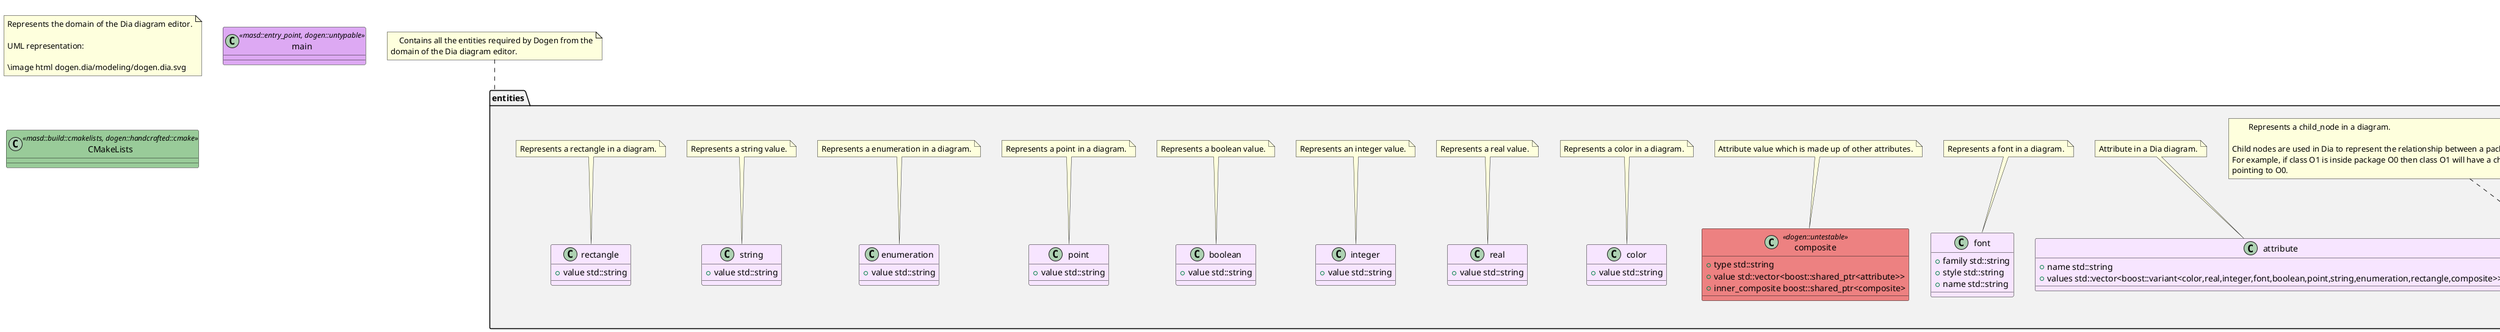 @startuml
set namespaceSeparator ::
note as N1
Represents the domain of the Dia diagram editor.

UML representation:

\image html dogen.dia/modeling/dogen.dia.svg
end note

class main <<masd::entry_point, dogen::untypable>> #DDA9F3 {
}

class CMakeLists <<masd::build::cmakelists, dogen::handcrafted::cmake>> #99CB99 {
}

namespace entities #F2F2F2 {
    class diagram #F7E5FF {
        +{field} diagram_data diagram_data
        +{field} layers std::vector<layer>
    }

    note top of  diagram
        Represents a diagram in Dia.
    end note

    class layer #F7E5FF {
        +{field} name std::string
        +{field} visible bool
        +{field} active bool
        +{field} objects std::vector<object>
    }

    note top of  layer
        Represents a layer in a Dia diagram.
    end note

    class object #F7E5FF {
        +{field} id std::string
        +{field} type std::string
        +{field} version int
        +{field} connections std::vector<connection>
        +{field} child_node boost::optional<child_node>
        +{field} attributes std::vector<attribute>
    }

    note top of  object
        Represents a Dia object.
    end note

    class connection #F7E5FF {
        +{field} handle std::string
        +{field} to std::string
        +{field} connection_slot std::string
    }

    note top of  connection
        Connection between entities in a Dia diagram.
    end note

    class diagram_data #F7E5FF {
        +{field} attributes std::vector<attribute>
    }

    note top of  diagram_data
        Represents a all the data associated with a diagram.
    end note

    class child_node #F7E5FF {
        +{field} parent std::string
    }

    note top of  child_node
        Represents a child_node in a diagram.

Child nodes are used in Dia to represent the relationship between a package and the entities it contains.
For example, if class O1 is inside package O0 then class O1 will have a child node element with a parent
pointing to O0.
    end note

    class attribute #F7E5FF {
        +{field} name std::string
        +{field} values std::vector<boost::variant<color,real,integer,font,boolean,point,string,enumeration,rectangle,composite>>
    }

    note top of  attribute
        Attribute in a Dia diagram.
    end note

    class font #F7E5FF {
        +{field} family std::string
        +{field} style std::string
        +{field} name std::string
    }

    note top of  font
        Represents a font in a diagram.
    end note

    class composite <<dogen::untestable>> #ED8181 {
        +{field} type std::string
        +{field} value std::vector<boost::shared_ptr<attribute>>
        +{field} inner_composite boost::shared_ptr<composite>
    }

    note top of  composite
        Attribute value which is made up of other attributes.
    end note

    class color #F7E5FF {
        +{field} value std::string
    }

    note top of  color
        Represents a color in a diagram.
    end note

    class real #F7E5FF {
        +{field} value std::string
    }

    note top of  real
        Represents a real value.
    end note

    class integer #F7E5FF {
        +{field} value std::string
    }

    note top of  integer
        Represents an integer value.
    end note

    class boolean #F7E5FF {
        +{field} value std::string
    }

    note top of  boolean
        Represents a boolean value.
    end note

    class point #F7E5FF {
        +{field} value std::string
    }

    note top of  point
        Represents a point in a diagram.
    end note

    class enumeration #F7E5FF {
        +{field} value std::string
    }

    note top of  enumeration
        Represents a enumeration in a diagram.
    end note

    class string #F7E5FF {
        +{field} value std::string
    }

    note top of  string
        Represents a string value.
    end note

    class rectangle #F7E5FF {
        +{field} value std::string
    }

    note top of  rectangle
        Represents a rectangle in a diagram.
    end note

}

note top of  entities
    Contains all the entities required by Dogen from the
domain of the Dia diagram editor.
end note

namespace transforms #F2F2F2 {
    class transformation_error <<masd::exception>> #E8C2F8 {
    }

    note top of  transformation_error
        An error occurred whilst applying a transformation.
    end note

    class string_to_diagram_transform <<dogen::handcrafted::typeable>> #FFFACD {
    }

}

@enduml

